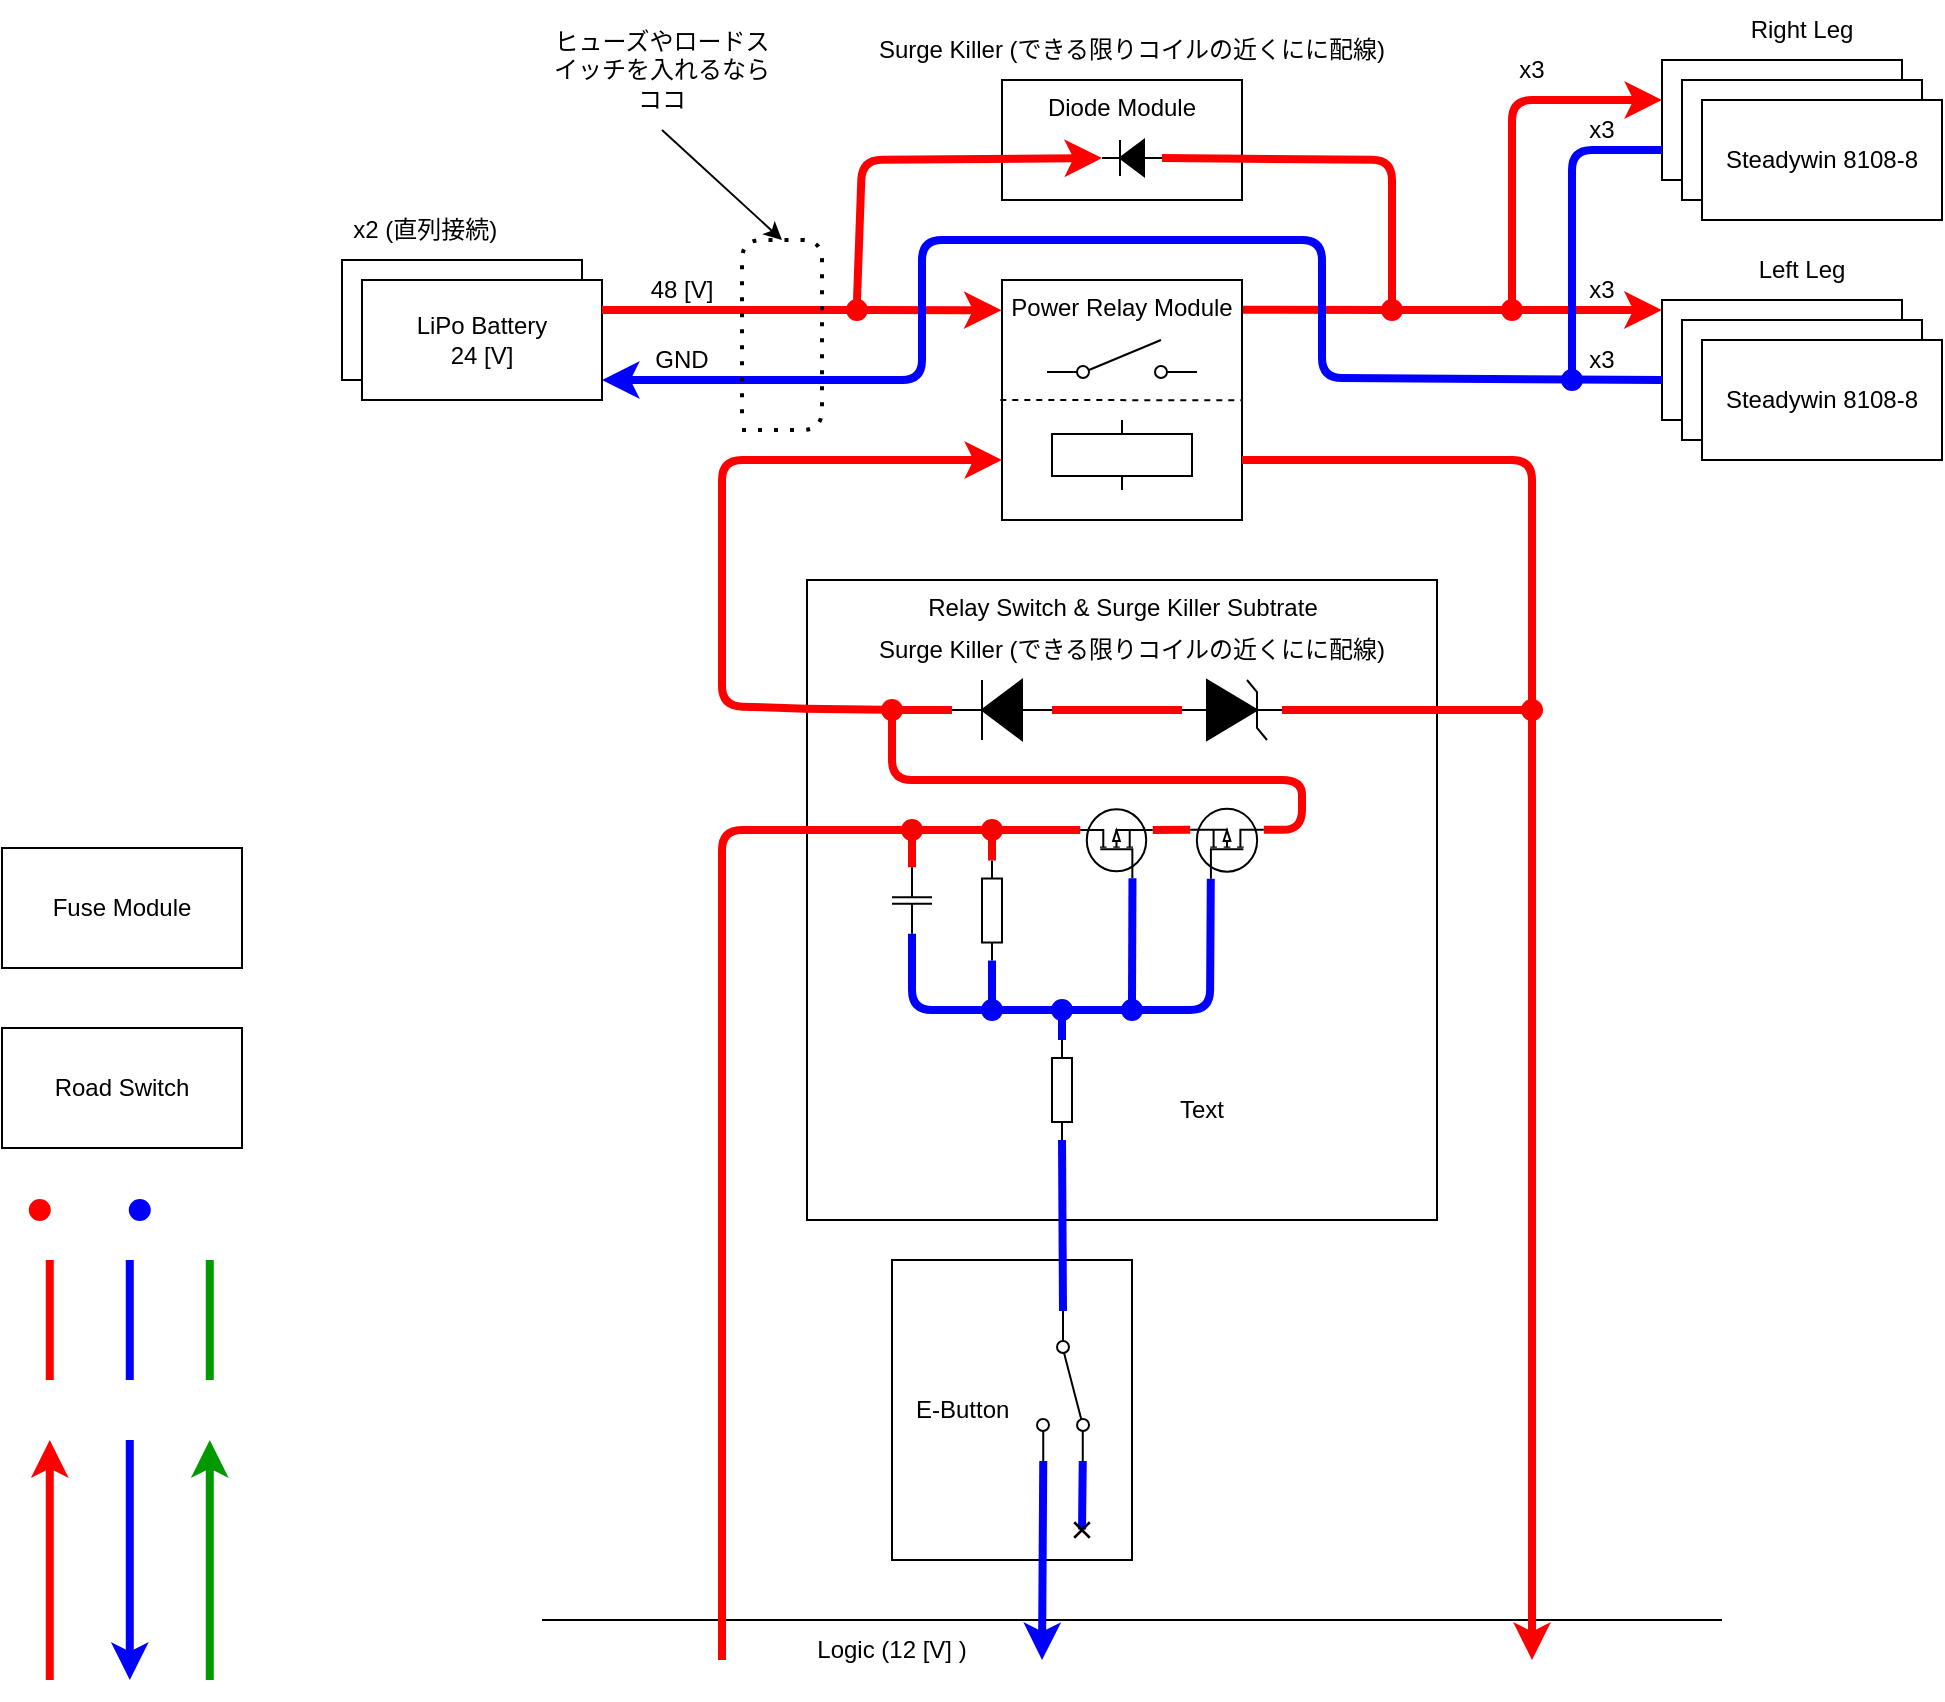 <mxfile>
    <diagram id="rDz2D9IsSAhLqH0gtFJn" name="Page-1">
        <mxGraphModel dx="2266" dy="825" grid="1" gridSize="10" guides="1" tooltips="1" connect="1" arrows="1" fold="1" page="1" pageScale="1" pageWidth="850" pageHeight="1100" math="0" shadow="0" adaptiveColors="none">
            <root>
                <mxCell id="0"/>
                <mxCell id="1" parent="0"/>
                <mxCell id="4" value="" style="group" parent="1" vertex="1" connectable="0">
                    <mxGeometry x="30" y="160" width="130" height="70" as="geometry"/>
                </mxCell>
                <mxCell id="2" value="" style="rounded=0;whiteSpace=wrap;html=1;" parent="4" vertex="1">
                    <mxGeometry width="120" height="60" as="geometry"/>
                </mxCell>
                <mxCell id="3" value="LiPo Battery&lt;div&gt;24 [V]&lt;/div&gt;" style="rounded=0;whiteSpace=wrap;html=1;" parent="4" vertex="1">
                    <mxGeometry x="10" y="10" width="120" height="60" as="geometry"/>
                </mxCell>
                <mxCell id="8" value="" style="group" parent="1" vertex="1" connectable="0">
                    <mxGeometry x="690" y="60" width="140" height="80" as="geometry"/>
                </mxCell>
                <mxCell id="5" value="" style="rounded=0;whiteSpace=wrap;html=1;" parent="8" vertex="1">
                    <mxGeometry width="120" height="60" as="geometry"/>
                </mxCell>
                <mxCell id="6" value="" style="rounded=0;whiteSpace=wrap;html=1;" parent="8" vertex="1">
                    <mxGeometry x="10" y="10" width="120" height="60" as="geometry"/>
                </mxCell>
                <mxCell id="7" value="Steadywin 8108-8" style="rounded=0;whiteSpace=wrap;html=1;" parent="8" vertex="1">
                    <mxGeometry x="20" y="20" width="120" height="60" as="geometry"/>
                </mxCell>
                <mxCell id="9" value="" style="group" parent="1" vertex="1" connectable="0">
                    <mxGeometry x="690" y="180" width="140" height="80" as="geometry"/>
                </mxCell>
                <mxCell id="10" value="" style="rounded=0;whiteSpace=wrap;html=1;" parent="9" vertex="1">
                    <mxGeometry width="120" height="60" as="geometry"/>
                </mxCell>
                <mxCell id="11" value="" style="rounded=0;whiteSpace=wrap;html=1;" parent="9" vertex="1">
                    <mxGeometry x="10" y="10" width="120" height="60" as="geometry"/>
                </mxCell>
                <mxCell id="12" value="Steadywin 8108-8" style="rounded=0;whiteSpace=wrap;html=1;" parent="9" vertex="1">
                    <mxGeometry x="20" y="20" width="120" height="60" as="geometry"/>
                </mxCell>
                <mxCell id="13" value="Diode Module" style="rounded=0;whiteSpace=wrap;html=1;verticalAlign=top;" parent="1" vertex="1">
                    <mxGeometry x="360" y="70" width="120" height="60" as="geometry"/>
                </mxCell>
                <mxCell id="14" value="Power Relay Module" style="rounded=0;whiteSpace=wrap;html=1;verticalAlign=top;" parent="1" vertex="1">
                    <mxGeometry x="360" y="170" width="120" height="120" as="geometry"/>
                </mxCell>
                <mxCell id="17" value="Relay Switch &amp;amp; Surge Killer Subtrate" style="rounded=0;whiteSpace=wrap;html=1;verticalAlign=top;align=center;" parent="1" vertex="1">
                    <mxGeometry x="262.5" y="320" width="315" height="320" as="geometry"/>
                </mxCell>
                <mxCell id="19" value="" style="endArrow=none;html=1;" parent="1" edge="1">
                    <mxGeometry width="50" height="50" relative="1" as="geometry">
                        <mxPoint x="130" y="840" as="sourcePoint"/>
                        <mxPoint x="720" y="840" as="targetPoint"/>
                    </mxGeometry>
                </mxCell>
                <mxCell id="20" value="" style="endArrow=classic;html=1;strokeColor=#FF0000;strokeWidth=4;" parent="1" edge="1">
                    <mxGeometry width="50" height="50" relative="1" as="geometry">
                        <mxPoint x="-116.11" y="870" as="sourcePoint"/>
                        <mxPoint x="-116.11" y="750" as="targetPoint"/>
                    </mxGeometry>
                </mxCell>
                <mxCell id="21" value="" style="endArrow=classic;html=1;strokeWidth=4;strokeColor=#0000FF;" parent="1" edge="1">
                    <mxGeometry width="50" height="50" relative="1" as="geometry">
                        <mxPoint x="-76.11" y="750" as="sourcePoint"/>
                        <mxPoint x="-76.11" y="870" as="targetPoint"/>
                    </mxGeometry>
                </mxCell>
                <mxCell id="23" value="" style="endArrow=classic;html=1;strokeColor=#009900;strokeWidth=4;" parent="1" edge="1">
                    <mxGeometry width="50" height="50" relative="1" as="geometry">
                        <mxPoint x="-36.11" y="870" as="sourcePoint"/>
                        <mxPoint x="-36.11" y="750" as="targetPoint"/>
                    </mxGeometry>
                </mxCell>
                <mxCell id="25" value="Fuse Module" style="rounded=0;whiteSpace=wrap;html=1;" parent="1" vertex="1">
                    <mxGeometry x="-140" y="454" width="120" height="60" as="geometry"/>
                </mxCell>
                <mxCell id="26" value="Road Switch" style="rounded=0;whiteSpace=wrap;html=1;" parent="1" vertex="1">
                    <mxGeometry x="-140" y="544" width="120" height="60" as="geometry"/>
                </mxCell>
                <mxCell id="27" value="48 [V]" style="text;html=1;align=center;verticalAlign=middle;whiteSpace=wrap;rounded=0;" parent="1" vertex="1">
                    <mxGeometry x="170" y="160" width="60" height="30" as="geometry"/>
                </mxCell>
                <mxCell id="28" value="Right Leg" style="text;html=1;align=center;verticalAlign=middle;whiteSpace=wrap;rounded=0;" parent="1" vertex="1">
                    <mxGeometry x="730" y="30" width="60" height="30" as="geometry"/>
                </mxCell>
                <mxCell id="29" value="Left Leg" style="text;html=1;align=center;verticalAlign=middle;whiteSpace=wrap;rounded=0;" parent="1" vertex="1">
                    <mxGeometry x="730" y="150" width="60" height="30" as="geometry"/>
                </mxCell>
                <mxCell id="30" value="" style="verticalLabelPosition=bottom;shadow=0;dashed=0;align=center;html=1;verticalAlign=top;shape=mxgraph.electrical.mosfets1.mosfet_ic_p;rotation=-90;" parent="1" vertex="1">
                    <mxGeometry x="400" y="433.68" width="34.5" height="36.32" as="geometry"/>
                </mxCell>
                <mxCell id="31" value="" style="pointerEvents=1;fillColor=strokeColor;verticalLabelPosition=bottom;shadow=0;dashed=0;align=center;html=1;verticalAlign=top;shape=mxgraph.electrical.diodes.diode;rotation=-180;" parent="1" vertex="1">
                    <mxGeometry x="335" y="370" width="50" height="30" as="geometry"/>
                </mxCell>
                <mxCell id="32" value="" style="pointerEvents=1;fillColor=strokeColor;verticalLabelPosition=bottom;shadow=0;dashed=0;align=center;html=1;verticalAlign=top;shape=mxgraph.electrical.diodes.zener_diode_3;" parent="1" vertex="1">
                    <mxGeometry x="450" y="370" width="50" height="30" as="geometry"/>
                </mxCell>
                <mxCell id="33" value="" style="verticalLabelPosition=bottom;shadow=0;dashed=0;align=center;html=1;verticalAlign=top;shape=mxgraph.electrical.mosfets1.mosfet_ic_p;rotation=-90;flipV=1;" parent="1" vertex="1">
                    <mxGeometry x="455" y="433.42" width="35" height="36.84" as="geometry"/>
                </mxCell>
                <mxCell id="34" value="" style="pointerEvents=1;verticalLabelPosition=bottom;shadow=0;dashed=0;align=center;html=1;verticalAlign=top;shape=mxgraph.electrical.capacitors.capacitor_1;rotation=-90;" parent="1" vertex="1">
                    <mxGeometry x="298.34" y="470.26" width="33.33" height="20" as="geometry"/>
                </mxCell>
                <mxCell id="35" value="" style="pointerEvents=1;verticalLabelPosition=bottom;shadow=0;dashed=0;align=center;html=1;verticalAlign=top;shape=mxgraph.electrical.resistors.resistor_1;rotation=90;" parent="1" vertex="1">
                    <mxGeometry x="365" y="570" width="50" height="10" as="geometry"/>
                </mxCell>
                <mxCell id="36" value="" style="pointerEvents=1;verticalLabelPosition=bottom;shadow=0;dashed=0;align=center;html=1;verticalAlign=top;shape=mxgraph.electrical.resistors.resistor_1;rotation=-90;" parent="1" vertex="1">
                    <mxGeometry x="330" y="480.26" width="50" height="10" as="geometry"/>
                </mxCell>
                <mxCell id="37" value="" style="endArrow=classic;html=1;strokeColor=#FF0000;strokeWidth=4;entryX=-0.002;entryY=0.126;entryDx=0;entryDy=0;exitX=1;exitY=0.5;exitDx=0;exitDy=0;entryPerimeter=0;" parent="1" source="38" target="14" edge="1">
                    <mxGeometry width="50" height="50" relative="1" as="geometry">
                        <mxPoint x="160" y="180" as="sourcePoint"/>
                        <mxPoint x="360" y="180" as="targetPoint"/>
                    </mxGeometry>
                </mxCell>
                <mxCell id="38" value="" style="ellipse;whiteSpace=wrap;html=1;aspect=fixed;strokeColor=#FF0000;fillColor=#FF0000;" parent="1" vertex="1">
                    <mxGeometry x="282.5" y="180" width="10" height="10" as="geometry"/>
                </mxCell>
                <mxCell id="41" value="" style="endArrow=none;html=1;strokeWidth=4;strokeColor=#FF0000;" parent="1" edge="1">
                    <mxGeometry width="50" height="50" relative="1" as="geometry">
                        <mxPoint x="-116.11" y="720" as="sourcePoint"/>
                        <mxPoint x="-116.11" y="660" as="targetPoint"/>
                    </mxGeometry>
                </mxCell>
                <mxCell id="42" value="" style="endArrow=none;html=1;strokeWidth=4;strokeColor=#0000FF;" parent="1" edge="1">
                    <mxGeometry width="50" height="50" relative="1" as="geometry">
                        <mxPoint x="-76.11" y="720" as="sourcePoint"/>
                        <mxPoint x="-76.11" y="660" as="targetPoint"/>
                    </mxGeometry>
                </mxCell>
                <mxCell id="43" value="" style="endArrow=none;html=1;strokeWidth=4;strokeColor=#009900;" parent="1" edge="1">
                    <mxGeometry width="50" height="50" relative="1" as="geometry">
                        <mxPoint x="-36.11" y="720" as="sourcePoint"/>
                        <mxPoint x="-36.11" y="660" as="targetPoint"/>
                    </mxGeometry>
                </mxCell>
                <mxCell id="44" value="" style="endArrow=none;html=1;strokeWidth=4;strokeColor=#FF0000;entryX=0;entryY=0.5;entryDx=0;entryDy=0;exitX=1;exitY=0.25;exitDx=0;exitDy=0;" parent="1" source="3" target="38" edge="1">
                    <mxGeometry width="50" height="50" relative="1" as="geometry">
                        <mxPoint x="50" y="370" as="sourcePoint"/>
                        <mxPoint x="50" y="310" as="targetPoint"/>
                    </mxGeometry>
                </mxCell>
                <mxCell id="46" value="" style="endArrow=classic;html=1;strokeColor=#FF0000;strokeWidth=4;entryX=1;entryY=0.5;entryDx=0;entryDy=0;exitX=0.5;exitY=0;exitDx=0;exitDy=0;entryPerimeter=0;" parent="1" source="38" target="47" edge="1">
                    <mxGeometry width="50" height="50" relative="1" as="geometry">
                        <mxPoint x="280" y="120" as="sourcePoint"/>
                        <mxPoint x="272.5" y="20" as="targetPoint"/>
                        <Array as="points">
                            <mxPoint x="290" y="110"/>
                        </Array>
                    </mxGeometry>
                </mxCell>
                <mxCell id="47" value="" style="pointerEvents=1;fillColor=strokeColor;verticalLabelPosition=bottom;shadow=0;dashed=0;align=center;html=1;verticalAlign=top;shape=mxgraph.electrical.diodes.diode;rotation=-180;" parent="1" vertex="1">
                    <mxGeometry x="410" y="100" width="30" height="18" as="geometry"/>
                </mxCell>
                <mxCell id="49" value="" style="html=1;shape=mxgraph.electrical.electro-mechanical.singleSwitch;aspect=fixed;elSwitchState=off;" parent="1" vertex="1">
                    <mxGeometry x="382.5" y="200" width="75" height="20" as="geometry"/>
                </mxCell>
                <mxCell id="50" value="" style="pointerEvents=1;verticalLabelPosition=bottom;shadow=0;dashed=0;align=center;html=1;verticalAlign=top;shape=mxgraph.electrical.electro-mechanical.relay_coil;" parent="1" vertex="1">
                    <mxGeometry x="385" y="240" width="70" height="35" as="geometry"/>
                </mxCell>
                <mxCell id="51" value="" style="endArrow=none;dashed=1;html=1;exitX=-0.004;exitY=0.625;exitDx=0;exitDy=0;exitPerimeter=0;entryX=1.003;entryY=0.626;entryDx=0;entryDy=0;entryPerimeter=0;" parent="1" edge="1">
                    <mxGeometry width="50" height="50" relative="1" as="geometry">
                        <mxPoint x="359.16" y="230" as="sourcePoint"/>
                        <mxPoint x="480.0" y="230.12" as="targetPoint"/>
                    </mxGeometry>
                </mxCell>
                <mxCell id="52" value="" style="endArrow=classic;html=1;strokeColor=#FF0000;strokeWidth=4;exitX=-0.001;exitY=0.201;exitDx=0;exitDy=0;exitPerimeter=0;" parent="1" source="17" edge="1">
                    <mxGeometry width="50" height="50" relative="1" as="geometry">
                        <mxPoint x="230" y="265" as="sourcePoint"/>
                        <mxPoint x="360" y="260" as="targetPoint"/>
                        <Array as="points">
                            <mxPoint x="220" y="383"/>
                            <mxPoint x="220" y="260"/>
                        </Array>
                    </mxGeometry>
                </mxCell>
                <mxCell id="53" value="" style="endArrow=none;html=1;strokeWidth=4;strokeColor=#FF0000;entryX=1;entryY=0.5;entryDx=0;entryDy=0;entryPerimeter=0;exitX=1;exitY=0.5;exitDx=0;exitDy=0;" edge="1" parent="1" source="60" target="31">
                    <mxGeometry width="50" height="50" relative="1" as="geometry">
                        <mxPoint x="270" y="385" as="sourcePoint"/>
                        <mxPoint x="287" y="350" as="targetPoint"/>
                    </mxGeometry>
                </mxCell>
                <mxCell id="54" value="" style="endArrow=none;html=1;strokeWidth=4;strokeColor=#FF0000;entryX=0;entryY=0.5;entryDx=0;entryDy=0;entryPerimeter=0;exitX=0;exitY=0.5;exitDx=0;exitDy=0;exitPerimeter=0;" edge="1" parent="1" source="32" target="31">
                    <mxGeometry width="50" height="50" relative="1" as="geometry">
                        <mxPoint x="425" y="410" as="sourcePoint"/>
                        <mxPoint x="425" y="350" as="targetPoint"/>
                    </mxGeometry>
                </mxCell>
                <mxCell id="55" value="" style="endArrow=none;html=1;strokeWidth=4;strokeColor=#FF0000;entryX=1;entryY=0.5;entryDx=0;entryDy=0;entryPerimeter=0;exitX=0;exitY=0.5;exitDx=0;exitDy=0;" edge="1" parent="1" source="57" target="32">
                    <mxGeometry width="50" height="50" relative="1" as="geometry">
                        <mxPoint x="540" y="415" as="sourcePoint"/>
                        <mxPoint x="540" y="355" as="targetPoint"/>
                    </mxGeometry>
                </mxCell>
                <mxCell id="56" value="" style="ellipse;whiteSpace=wrap;html=1;aspect=fixed;strokeColor=#FF0000;fillColor=#FF0000;" vertex="1" parent="1">
                    <mxGeometry x="-126.11" y="630" width="10" height="10" as="geometry"/>
                </mxCell>
                <mxCell id="57" value="" style="ellipse;whiteSpace=wrap;html=1;aspect=fixed;strokeColor=#FF0000;fillColor=#FF0000;" vertex="1" parent="1">
                    <mxGeometry x="620" y="380" width="10" height="10" as="geometry"/>
                </mxCell>
                <mxCell id="58" value="" style="endArrow=none;html=1;strokeColor=#FF0000;strokeWidth=4;exitX=1;exitY=0.75;exitDx=0;exitDy=0;entryX=0.5;entryY=0;entryDx=0;entryDy=0;endFill=0;" edge="1" parent="1" source="14" target="57">
                    <mxGeometry width="50" height="50" relative="1" as="geometry">
                        <mxPoint x="640" y="410" as="sourcePoint"/>
                        <mxPoint x="640" y="275" as="targetPoint"/>
                        <Array as="points">
                            <mxPoint x="625" y="260"/>
                        </Array>
                    </mxGeometry>
                </mxCell>
                <mxCell id="59" value="" style="endArrow=classic;html=1;strokeColor=#FF0000;strokeWidth=4;exitX=0.5;exitY=1;exitDx=0;exitDy=0;" edge="1" parent="1" source="57">
                    <mxGeometry width="50" height="50" relative="1" as="geometry">
                        <mxPoint x="640" y="560" as="sourcePoint"/>
                        <mxPoint x="625" y="860" as="targetPoint"/>
                    </mxGeometry>
                </mxCell>
                <mxCell id="61" value="" style="endArrow=none;html=1;strokeWidth=4;strokeColor=#FF0000;entryX=1;entryY=0.5;entryDx=0;entryDy=0;entryPerimeter=0;exitX=-0.003;exitY=0.201;exitDx=0;exitDy=0;exitPerimeter=0;" edge="1" parent="1" source="17" target="60">
                    <mxGeometry width="50" height="50" relative="1" as="geometry">
                        <mxPoint x="263" y="384" as="sourcePoint"/>
                        <mxPoint x="335" y="385" as="targetPoint"/>
                    </mxGeometry>
                </mxCell>
                <mxCell id="60" value="" style="ellipse;whiteSpace=wrap;html=1;aspect=fixed;strokeColor=#FF0000;fillColor=#FF0000;" vertex="1" parent="1">
                    <mxGeometry x="300" y="380" width="10" height="10" as="geometry"/>
                </mxCell>
                <mxCell id="63" value="" style="endArrow=none;html=1;strokeWidth=4;strokeColor=#FF0000;entryX=0.5;entryY=1;entryDx=0;entryDy=0;exitX=0.7;exitY=0;exitDx=0;exitDy=0;exitPerimeter=0;" edge="1" parent="1" source="33" target="60">
                    <mxGeometry width="50" height="50" relative="1" as="geometry">
                        <mxPoint x="334.63" y="475" as="sourcePoint"/>
                        <mxPoint x="334.63" y="415" as="targetPoint"/>
                        <Array as="points">
                            <mxPoint x="510" y="445"/>
                            <mxPoint x="510" y="420"/>
                            <mxPoint x="305" y="420"/>
                        </Array>
                    </mxGeometry>
                </mxCell>
                <mxCell id="64" value="" style="endArrow=none;html=1;strokeWidth=4;strokeColor=#FF0000;entryX=0;entryY=0.5;entryDx=0;entryDy=0;" edge="1" parent="1" target="67">
                    <mxGeometry width="50" height="50" relative="1" as="geometry">
                        <mxPoint x="220" y="860" as="sourcePoint"/>
                        <mxPoint x="359.26" y="505" as="targetPoint"/>
                        <Array as="points">
                            <mxPoint x="220" y="445"/>
                        </Array>
                    </mxGeometry>
                </mxCell>
                <mxCell id="65" value="" style="endArrow=none;html=1;strokeWidth=4;strokeColor=#FF0000;entryX=0.7;entryY=1;entryDx=0;entryDy=0;entryPerimeter=0;exitX=0.7;exitY=1;exitDx=0;exitDy=0;exitPerimeter=0;" edge="1" parent="1" source="30" target="33">
                    <mxGeometry width="50" height="50" relative="1" as="geometry">
                        <mxPoint x="354.63" y="495" as="sourcePoint"/>
                        <mxPoint x="354.63" y="435" as="targetPoint"/>
                    </mxGeometry>
                </mxCell>
                <mxCell id="67" value="" style="ellipse;whiteSpace=wrap;html=1;aspect=fixed;strokeColor=#FF0000;fillColor=#FF0000;" vertex="1" parent="1">
                    <mxGeometry x="310" y="440" width="10" height="10" as="geometry"/>
                </mxCell>
                <mxCell id="68" value="" style="endArrow=none;html=1;strokeWidth=4;strokeColor=#FF0000;entryX=0.7;entryY=0;entryDx=0;entryDy=0;entryPerimeter=0;exitX=1;exitY=0.5;exitDx=0;exitDy=0;" edge="1" parent="1" source="66" target="30">
                    <mxGeometry width="50" height="50" relative="1" as="geometry">
                        <mxPoint x="369.26" y="575" as="sourcePoint"/>
                        <mxPoint x="369.26" y="515" as="targetPoint"/>
                    </mxGeometry>
                </mxCell>
                <mxCell id="72" value="" style="endArrow=none;html=1;strokeWidth=4;strokeColor=#FF0000;entryX=0;entryY=0.5;entryDx=0;entryDy=0;exitX=1;exitY=0.5;exitDx=0;exitDy=0;" edge="1" parent="1" source="67" target="66">
                    <mxGeometry width="50" height="50" relative="1" as="geometry">
                        <mxPoint x="320" y="445" as="sourcePoint"/>
                        <mxPoint x="399" y="445" as="targetPoint"/>
                    </mxGeometry>
                </mxCell>
                <mxCell id="66" value="" style="ellipse;whiteSpace=wrap;html=1;aspect=fixed;strokeColor=#FF0000;fillColor=#FF0000;" vertex="1" parent="1">
                    <mxGeometry x="350" y="440" width="10" height="10" as="geometry"/>
                </mxCell>
                <mxCell id="74" value="" style="endArrow=none;html=1;strokeWidth=4;strokeColor=#FF0000;entryX=0.5;entryY=1;entryDx=0;entryDy=0;exitX=1;exitY=0.5;exitDx=0;exitDy=0;exitPerimeter=0;" edge="1" parent="1" source="34" target="67">
                    <mxGeometry width="50" height="50" relative="1" as="geometry">
                        <mxPoint x="297.25" y="520" as="sourcePoint"/>
                        <mxPoint x="297.25" y="460" as="targetPoint"/>
                    </mxGeometry>
                </mxCell>
                <mxCell id="75" value="" style="endArrow=none;html=1;strokeWidth=4;strokeColor=#FF0000;entryX=0.5;entryY=1;entryDx=0;entryDy=0;exitX=1;exitY=0.5;exitDx=0;exitDy=0;exitPerimeter=0;" edge="1" parent="1" source="36" target="66">
                    <mxGeometry width="50" height="50" relative="1" as="geometry">
                        <mxPoint x="297.25" y="520" as="sourcePoint"/>
                        <mxPoint x="297.25" y="460" as="targetPoint"/>
                    </mxGeometry>
                </mxCell>
                <mxCell id="77" value="" style="ellipse;whiteSpace=wrap;html=1;aspect=fixed;strokeColor=light-dark(#0000FF,#CDCDFF);fillColor=light-dark(#0000FF,#CDCDFF);" vertex="1" parent="1">
                    <mxGeometry x="350" y="530" width="10" height="10" as="geometry"/>
                </mxCell>
                <mxCell id="78" value="" style="ellipse;whiteSpace=wrap;html=1;aspect=fixed;strokeColor=light-dark(#0000FF,#CDCDFF);fillColor=light-dark(#0000FF,#CDCDFF);" vertex="1" parent="1">
                    <mxGeometry x="420" y="530" width="10" height="10" as="geometry"/>
                </mxCell>
                <mxCell id="79" value="" style="endArrow=none;html=1;strokeWidth=4;strokeColor=light-dark(#0000FF,#CDCDFF);entryX=0;entryY=0.5;entryDx=0;entryDy=0;entryPerimeter=0;exitX=0;exitY=0.5;exitDx=0;exitDy=0;" edge="1" parent="1" source="77" target="34">
                    <mxGeometry width="50" height="50" relative="1" as="geometry">
                        <mxPoint x="297.25" y="520" as="sourcePoint"/>
                        <mxPoint x="297.25" y="460" as="targetPoint"/>
                        <Array as="points">
                            <mxPoint x="315" y="535"/>
                        </Array>
                    </mxGeometry>
                </mxCell>
                <mxCell id="80" value="" style="endArrow=none;html=1;strokeWidth=4;strokeColor=light-dark(#0000FF,#CDCDFF);entryX=0;entryY=0.5;entryDx=0;entryDy=0;entryPerimeter=0;exitX=0.5;exitY=0;exitDx=0;exitDy=0;" edge="1" parent="1" source="77" target="36">
                    <mxGeometry width="50" height="50" relative="1" as="geometry">
                        <mxPoint x="297.25" y="520" as="sourcePoint"/>
                        <mxPoint x="297.25" y="460" as="targetPoint"/>
                    </mxGeometry>
                </mxCell>
                <mxCell id="81" value="" style="endArrow=none;html=1;strokeWidth=4;strokeColor=light-dark(#0000FF,#CDCDFF);entryX=0;entryY=0.72;entryDx=0;entryDy=0;entryPerimeter=0;exitX=0.5;exitY=0;exitDx=0;exitDy=0;" edge="1" parent="1" source="78" target="30">
                    <mxGeometry width="50" height="50" relative="1" as="geometry">
                        <mxPoint x="297.25" y="520" as="sourcePoint"/>
                        <mxPoint x="297.25" y="460" as="targetPoint"/>
                    </mxGeometry>
                </mxCell>
                <mxCell id="82" value="" style="endArrow=none;html=1;strokeWidth=4;strokeColor=light-dark(#0000FF,#CDCDFF);entryX=0;entryY=0.72;entryDx=0;entryDy=0;entryPerimeter=0;exitX=1;exitY=0.5;exitDx=0;exitDy=0;" edge="1" parent="1" source="78" target="33">
                    <mxGeometry width="50" height="50" relative="1" as="geometry">
                        <mxPoint x="399.58" y="550" as="sourcePoint"/>
                        <mxPoint x="399.58" y="490" as="targetPoint"/>
                        <Array as="points">
                            <mxPoint x="464" y="535"/>
                        </Array>
                    </mxGeometry>
                </mxCell>
                <mxCell id="83" value="" style="endArrow=none;html=1;strokeWidth=4;strokeColor=light-dark(#0000FF,#CDCDFF);entryX=1;entryY=0.5;entryDx=0;entryDy=0;exitX=0;exitY=0.5;exitDx=0;exitDy=0;" edge="1" parent="1" source="84" target="77">
                    <mxGeometry width="50" height="50" relative="1" as="geometry">
                        <mxPoint x="297.25" y="520" as="sourcePoint"/>
                        <mxPoint x="297.25" y="460" as="targetPoint"/>
                    </mxGeometry>
                </mxCell>
                <mxCell id="85" value="" style="endArrow=none;html=1;strokeWidth=4;strokeColor=light-dark(#0000FF,#CDCDFF);entryX=1;entryY=0.5;entryDx=0;entryDy=0;exitX=0;exitY=0.5;exitDx=0;exitDy=0;" edge="1" parent="1" source="78" target="84">
                    <mxGeometry width="50" height="50" relative="1" as="geometry">
                        <mxPoint x="420" y="535" as="sourcePoint"/>
                        <mxPoint x="360" y="535" as="targetPoint"/>
                    </mxGeometry>
                </mxCell>
                <mxCell id="84" value="" style="ellipse;whiteSpace=wrap;html=1;aspect=fixed;strokeColor=light-dark(#0000FF,#CDCDFF);fillColor=light-dark(#0000FF,#CDCDFF);" vertex="1" parent="1">
                    <mxGeometry x="385" y="530" width="10" height="10" as="geometry"/>
                </mxCell>
                <mxCell id="86" value="" style="endArrow=none;html=1;strokeWidth=4;strokeColor=light-dark(#0000FF,#CDCDFF);entryX=0.5;entryY=1;entryDx=0;entryDy=0;exitX=0;exitY=0.5;exitDx=0;exitDy=0;exitPerimeter=0;" edge="1" parent="1" source="35" target="84">
                    <mxGeometry width="50" height="50" relative="1" as="geometry">
                        <mxPoint x="297.25" y="520" as="sourcePoint"/>
                        <mxPoint x="297.25" y="460" as="targetPoint"/>
                    </mxGeometry>
                </mxCell>
                <mxCell id="18" value="&amp;nbsp; &amp;nbsp;E-Button" style="rounded=0;whiteSpace=wrap;html=1;verticalAlign=middle;align=left;" parent="1" vertex="1">
                    <mxGeometry x="305" y="660" width="120" height="150" as="geometry"/>
                </mxCell>
                <mxCell id="91" value="" style="html=1;shape=mxgraph.electrical.electro-mechanical.twoWaySwitch;aspect=fixed;elSwitchState=2;rotation=90;flipV=0;" vertex="1" parent="1">
                    <mxGeometry x="353" y="710" width="75" height="26" as="geometry"/>
                </mxCell>
                <mxCell id="95" value="" style="endArrow=none;html=1;strokeWidth=4;strokeColor=light-dark(#0000FF,#CDCDFF);entryX=1;entryY=0.12;entryDx=0;entryDy=0;startArrow=none;startFill=0;exitX=0;exitY=0;exitDx=4.852;exitDy=4.852;exitPerimeter=0;" edge="1" parent="1" source="96" target="91">
                    <mxGeometry width="50" height="50" relative="1" as="geometry">
                        <mxPoint x="400" y="790" as="sourcePoint"/>
                        <mxPoint x="400" y="610" as="targetPoint"/>
                    </mxGeometry>
                </mxCell>
                <mxCell id="90" value="" style="endArrow=none;html=1;strokeWidth=4;strokeColor=light-dark(#0000FF,#CDCDFF);entryX=1;entryY=0.5;entryDx=0;entryDy=0;entryPerimeter=0;exitX=0;exitY=0.5;exitDx=0;exitDy=0;startArrow=none;startFill=0;" edge="1" parent="1" source="91" target="35">
                    <mxGeometry width="50" height="50" relative="1" as="geometry">
                        <mxPoint x="435" y="540" as="sourcePoint"/>
                        <mxPoint x="435" y="479" as="targetPoint"/>
                    </mxGeometry>
                </mxCell>
                <mxCell id="96" value="" style="shape=cross;whiteSpace=wrap;html=1;size=0.03;rotation=45;fillColor=#000000;strokeColor=default;" vertex="1" parent="1">
                    <mxGeometry x="395" y="790" width="10" height="10" as="geometry"/>
                </mxCell>
                <mxCell id="98" value="" style="endArrow=none;html=1;strokeWidth=4;strokeColor=light-dark(#0000FF,#CDCDFF);entryX=1;entryY=0.88;entryDx=0;entryDy=0;startArrow=classic;startFill=1;" edge="1" parent="1" target="91">
                    <mxGeometry width="50" height="50" relative="1" as="geometry">
                        <mxPoint x="380" y="860" as="sourcePoint"/>
                        <mxPoint x="400" y="610" as="targetPoint"/>
                    </mxGeometry>
                </mxCell>
                <mxCell id="100" value="" style="endArrow=none;html=1;strokeWidth=4;strokeColor=#FF0000;exitX=0;exitY=0.5;exitDx=0;exitDy=0;entryX=1.004;entryY=0.124;entryDx=0;entryDy=0;entryPerimeter=0;" edge="1" parent="1" source="104" target="14">
                    <mxGeometry width="50" height="50" relative="1" as="geometry">
                        <mxPoint x="520" y="130" as="sourcePoint"/>
                        <mxPoint x="500" y="185" as="targetPoint"/>
                    </mxGeometry>
                </mxCell>
                <mxCell id="101" value="" style="ellipse;whiteSpace=wrap;html=1;aspect=fixed;strokeColor=#FF0000;fillColor=#FF0000;" vertex="1" parent="1">
                    <mxGeometry x="610" y="180" width="10" height="10" as="geometry"/>
                </mxCell>
                <mxCell id="105" value="" style="endArrow=none;html=1;strokeWidth=4;strokeColor=#FF0000;exitX=0;exitY=0.5;exitDx=0;exitDy=0;entryX=1;entryY=0.5;entryDx=0;entryDy=0;" edge="1" parent="1" source="101" target="104">
                    <mxGeometry width="50" height="50" relative="1" as="geometry">
                        <mxPoint x="610" y="185" as="sourcePoint"/>
                        <mxPoint x="480" y="185" as="targetPoint"/>
                    </mxGeometry>
                </mxCell>
                <mxCell id="104" value="" style="ellipse;whiteSpace=wrap;html=1;aspect=fixed;strokeColor=#FF0000;fillColor=#FF0000;" vertex="1" parent="1">
                    <mxGeometry x="550" y="180" width="10" height="10" as="geometry"/>
                </mxCell>
                <mxCell id="106" value="" style="endArrow=none;html=1;strokeWidth=4;strokeColor=#FF0000;exitX=0;exitY=0.5;exitDx=0;exitDy=0;entryX=0.5;entryY=0;entryDx=0;entryDy=0;exitPerimeter=0;" edge="1" parent="1" source="47" target="104">
                    <mxGeometry width="50" height="50" relative="1" as="geometry">
                        <mxPoint x="620" y="195" as="sourcePoint"/>
                        <mxPoint x="570" y="195" as="targetPoint"/>
                        <Array as="points">
                            <mxPoint x="555" y="110"/>
                        </Array>
                    </mxGeometry>
                </mxCell>
                <mxCell id="107" value="" style="endArrow=none;html=1;strokeWidth=4;strokeColor=#FF0000;exitX=-0.001;exitY=0.084;exitDx=0;exitDy=0;entryX=1;entryY=0.5;entryDx=0;entryDy=0;exitPerimeter=0;startArrow=classic;startFill=1;" edge="1" parent="1" source="10" target="101">
                    <mxGeometry width="50" height="50" relative="1" as="geometry">
                        <mxPoint x="620" y="195" as="sourcePoint"/>
                        <mxPoint x="570" y="195" as="targetPoint"/>
                    </mxGeometry>
                </mxCell>
                <mxCell id="108" value="" style="endArrow=none;html=1;strokeWidth=4;strokeColor=#FF0000;exitX=-0.001;exitY=0.084;exitDx=0;exitDy=0;entryX=0.5;entryY=0;entryDx=0;entryDy=0;exitPerimeter=0;startArrow=classic;startFill=1;" edge="1" parent="1" target="101">
                    <mxGeometry width="50" height="50" relative="1" as="geometry">
                        <mxPoint x="690" y="80" as="sourcePoint"/>
                        <mxPoint x="620" y="80" as="targetPoint"/>
                        <Array as="points">
                            <mxPoint x="615" y="80"/>
                        </Array>
                    </mxGeometry>
                </mxCell>
                <mxCell id="110" value="" style="ellipse;whiteSpace=wrap;html=1;aspect=fixed;strokeColor=#0000FF;fillColor=#0000FF;" vertex="1" parent="1">
                    <mxGeometry x="-76.11" y="630" width="10" height="10" as="geometry"/>
                </mxCell>
                <mxCell id="111" value="" style="endArrow=none;html=1;strokeWidth=4;strokeColor=#0000FF;entryX=0;entryY=0.75;entryDx=0;entryDy=0;exitX=0.5;exitY=0;exitDx=0;exitDy=0;endFill=0;" edge="1" parent="1" source="112" target="5">
                    <mxGeometry width="50" height="50" relative="1" as="geometry">
                        <mxPoint x="650" y="182" as="sourcePoint"/>
                        <mxPoint x="650" y="122" as="targetPoint"/>
                        <Array as="points">
                            <mxPoint x="645" y="105"/>
                        </Array>
                    </mxGeometry>
                </mxCell>
                <mxCell id="114" value="" style="endArrow=classic;html=1;strokeWidth=4;strokeColor=#0000FF;exitX=0;exitY=0.667;exitDx=0;exitDy=0;exitPerimeter=0;entryX=1;entryY=0.833;entryDx=0;entryDy=0;entryPerimeter=0;" edge="1" parent="1" source="10" target="3">
                    <mxGeometry width="50" height="50" relative="1" as="geometry">
                        <mxPoint x="690" y="220" as="sourcePoint"/>
                        <mxPoint x="170" y="220" as="targetPoint"/>
                        <Array as="points">
                            <mxPoint x="520" y="219"/>
                            <mxPoint x="520" y="150"/>
                            <mxPoint x="320" y="150"/>
                            <mxPoint x="320" y="220"/>
                        </Array>
                    </mxGeometry>
                </mxCell>
                <mxCell id="112" value="" style="ellipse;whiteSpace=wrap;html=1;aspect=fixed;strokeColor=#0000FF;fillColor=#0000FF;" vertex="1" parent="1">
                    <mxGeometry x="640" y="215" width="10" height="10" as="geometry"/>
                </mxCell>
                <mxCell id="116" value="x3" style="text;html=1;align=center;verticalAlign=middle;whiteSpace=wrap;rounded=0;" vertex="1" parent="1">
                    <mxGeometry x="595" y="50" width="60" height="30" as="geometry"/>
                </mxCell>
                <mxCell id="117" value="x3" style="text;html=1;align=center;verticalAlign=middle;whiteSpace=wrap;rounded=0;" vertex="1" parent="1">
                    <mxGeometry x="630" y="80" width="60" height="30" as="geometry"/>
                </mxCell>
                <mxCell id="119" value="x3" style="text;html=1;align=center;verticalAlign=middle;whiteSpace=wrap;rounded=0;" vertex="1" parent="1">
                    <mxGeometry x="630" y="160" width="60" height="30" as="geometry"/>
                </mxCell>
                <mxCell id="120" value="x3" style="text;html=1;align=center;verticalAlign=middle;whiteSpace=wrap;rounded=0;" vertex="1" parent="1">
                    <mxGeometry x="630" y="195" width="60" height="30" as="geometry"/>
                </mxCell>
                <mxCell id="121" value="Surge Killer (できる限りコイルの近くにに配線)" style="text;html=1;align=center;verticalAlign=middle;whiteSpace=wrap;rounded=0;" vertex="1" parent="1">
                    <mxGeometry x="295" y="340" width="260" height="30" as="geometry"/>
                </mxCell>
                <mxCell id="122" value="Surge Killer (できる限りコイルの近くにに配線)" style="text;html=1;align=center;verticalAlign=middle;whiteSpace=wrap;rounded=0;" vertex="1" parent="1">
                    <mxGeometry x="295" y="40" width="260" height="30" as="geometry"/>
                </mxCell>
                <mxCell id="123" value="GND" style="text;html=1;align=center;verticalAlign=middle;whiteSpace=wrap;rounded=0;" vertex="1" parent="1">
                    <mxGeometry x="170" y="195" width="60" height="30" as="geometry"/>
                </mxCell>
                <mxCell id="124" value="&amp;nbsp;x2 (直列接続)" style="text;html=1;align=center;verticalAlign=middle;whiteSpace=wrap;rounded=0;" vertex="1" parent="1">
                    <mxGeometry x="20" y="130" width="100" height="30" as="geometry"/>
                </mxCell>
                <mxCell id="125" value="" style="endArrow=none;dashed=1;html=1;dashPattern=1 3;strokeWidth=2;" edge="1" parent="1">
                    <mxGeometry width="50" height="50" relative="1" as="geometry">
                        <mxPoint x="230" y="245" as="sourcePoint"/>
                        <mxPoint x="230" y="240" as="targetPoint"/>
                        <Array as="points">
                            <mxPoint x="270" y="245"/>
                            <mxPoint x="270" y="150"/>
                            <mxPoint x="230" y="150"/>
                        </Array>
                    </mxGeometry>
                </mxCell>
                <mxCell id="126" value="" style="endArrow=classic;html=1;exitX=0.5;exitY=1;exitDx=0;exitDy=0;" edge="1" parent="1" source="127">
                    <mxGeometry width="50" height="50" relative="1" as="geometry">
                        <mxPoint x="190" y="80" as="sourcePoint"/>
                        <mxPoint x="250" y="150" as="targetPoint"/>
                    </mxGeometry>
                </mxCell>
                <mxCell id="127" value="ヒューズやロードスイッチを入れるならココ" style="text;html=1;align=center;verticalAlign=middle;whiteSpace=wrap;rounded=0;" vertex="1" parent="1">
                    <mxGeometry x="130" y="35" width="120" height="60" as="geometry"/>
                </mxCell>
                <mxCell id="128" value="Text" style="text;html=1;align=center;verticalAlign=middle;whiteSpace=wrap;rounded=0;" vertex="1" parent="1">
                    <mxGeometry x="430" y="570" width="60" height="30" as="geometry"/>
                </mxCell>
                <mxCell id="130" value="Logic (12 [V] )" style="text;html=1;align=center;verticalAlign=middle;whiteSpace=wrap;rounded=0;" vertex="1" parent="1">
                    <mxGeometry x="245" y="840" width="120" height="30" as="geometry"/>
                </mxCell>
            </root>
        </mxGraphModel>
    </diagram>
</mxfile>